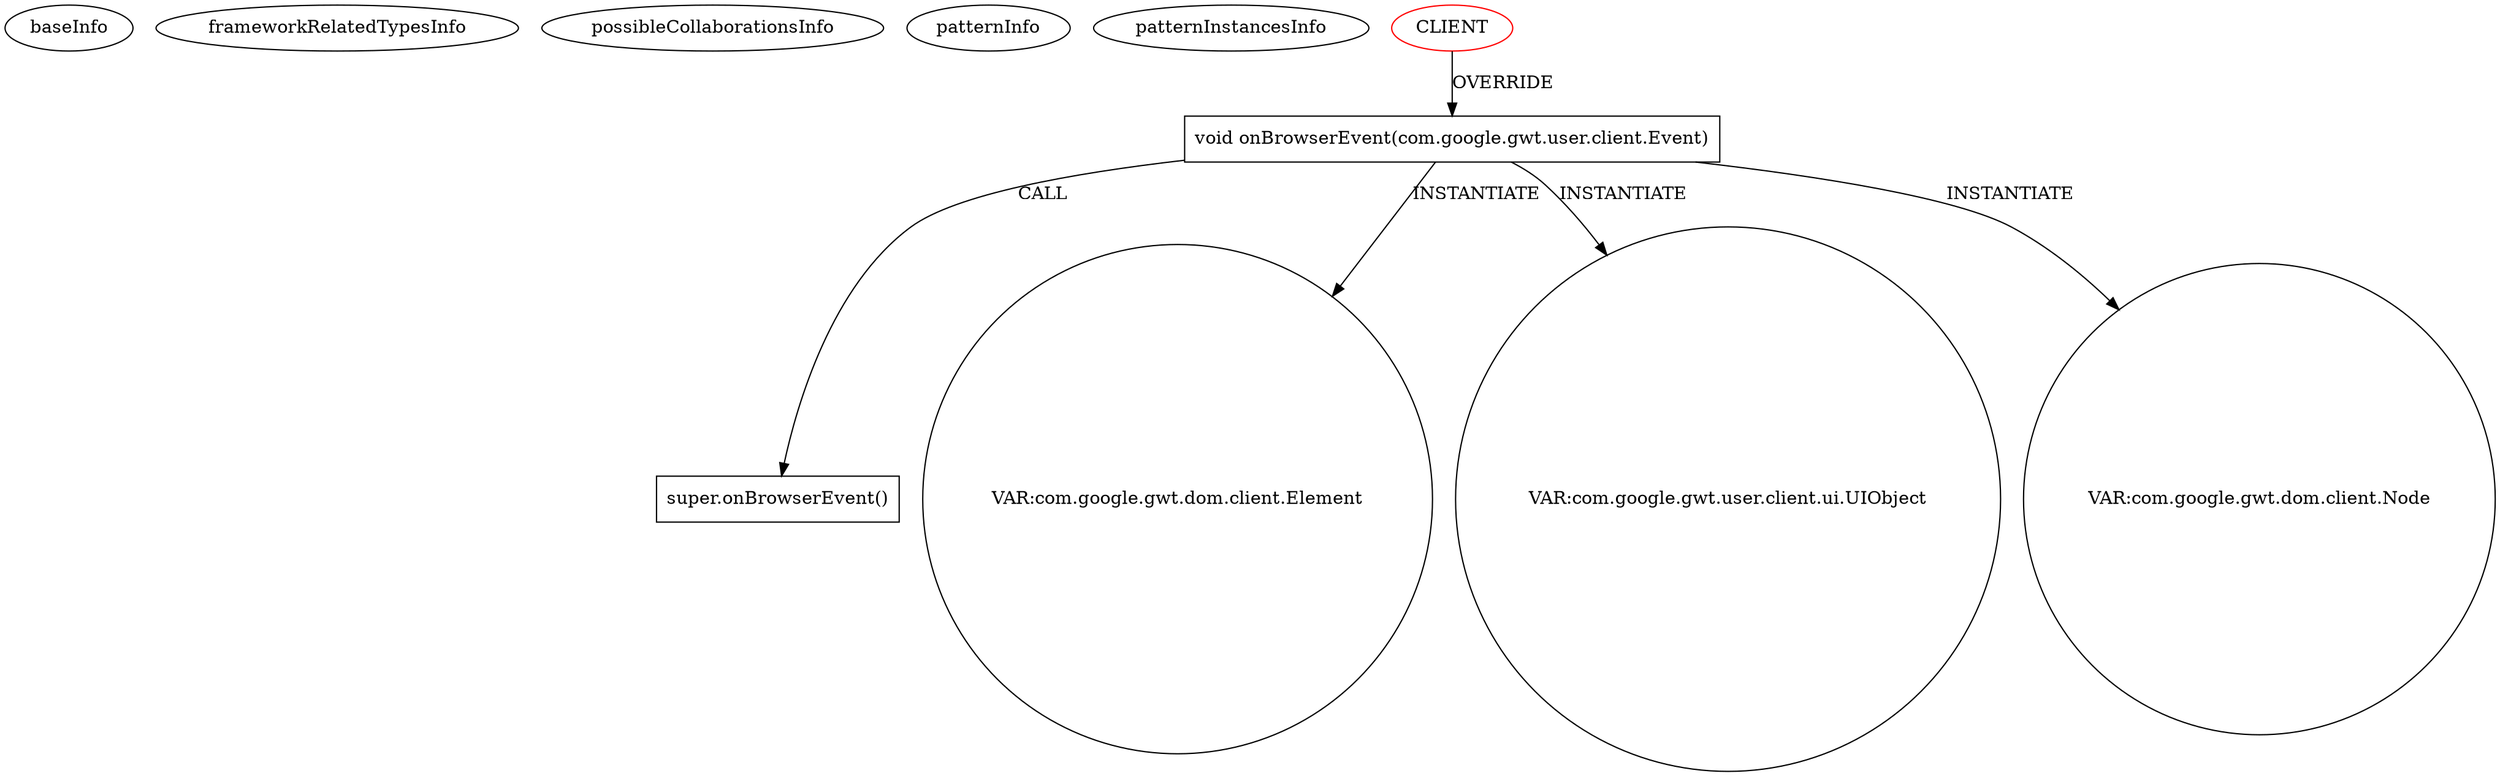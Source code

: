 digraph {
baseInfo[graphId=800,category="pattern",isAnonymous=false,possibleRelation=false]
frameworkRelatedTypesInfo[]
possibleCollaborationsInfo[]
patternInfo[frequency=2.0,patternRootClient=0]
patternInstancesInfo[0="dapicard-gwt-surface~/dapicard-gwt-surface/gwt-surface-master/gwt-surface/src/main/java/com/axeiya/gwt/surface/client/ContentEditableSurface.java~ContentEditableSurface~1180",1="laaglu-lib-gwt-file~/laaglu-lib-gwt-file/lib-gwt-file-master/src/main/java/org/vectomatic/file/FileUploadExt.java~FileUploadExt~3456"]
163[label="super.onBrowserEvent()",vertexType="SUPER_CALL",isFrameworkType=false,shape=box]
13[label="void onBrowserEvent(com.google.gwt.user.client.Event)",vertexType="OVERRIDING_METHOD_DECLARATION",isFrameworkType=false,shape=box]
81[label="VAR:com.google.gwt.dom.client.Element",vertexType="VARIABLE_EXPRESION",isFrameworkType=false,shape=circle]
59[label="VAR:com.google.gwt.user.client.ui.UIObject",vertexType="VARIABLE_EXPRESION",isFrameworkType=false,shape=circle]
0[label="CLIENT",vertexType="ROOT_CLIENT_CLASS_DECLARATION",isFrameworkType=false,color=red]
94[label="VAR:com.google.gwt.dom.client.Node",vertexType="VARIABLE_EXPRESION",isFrameworkType=false,shape=circle]
0->13[label="OVERRIDE"]
13->94[label="INSTANTIATE"]
13->81[label="INSTANTIATE"]
13->59[label="INSTANTIATE"]
13->163[label="CALL"]
}

